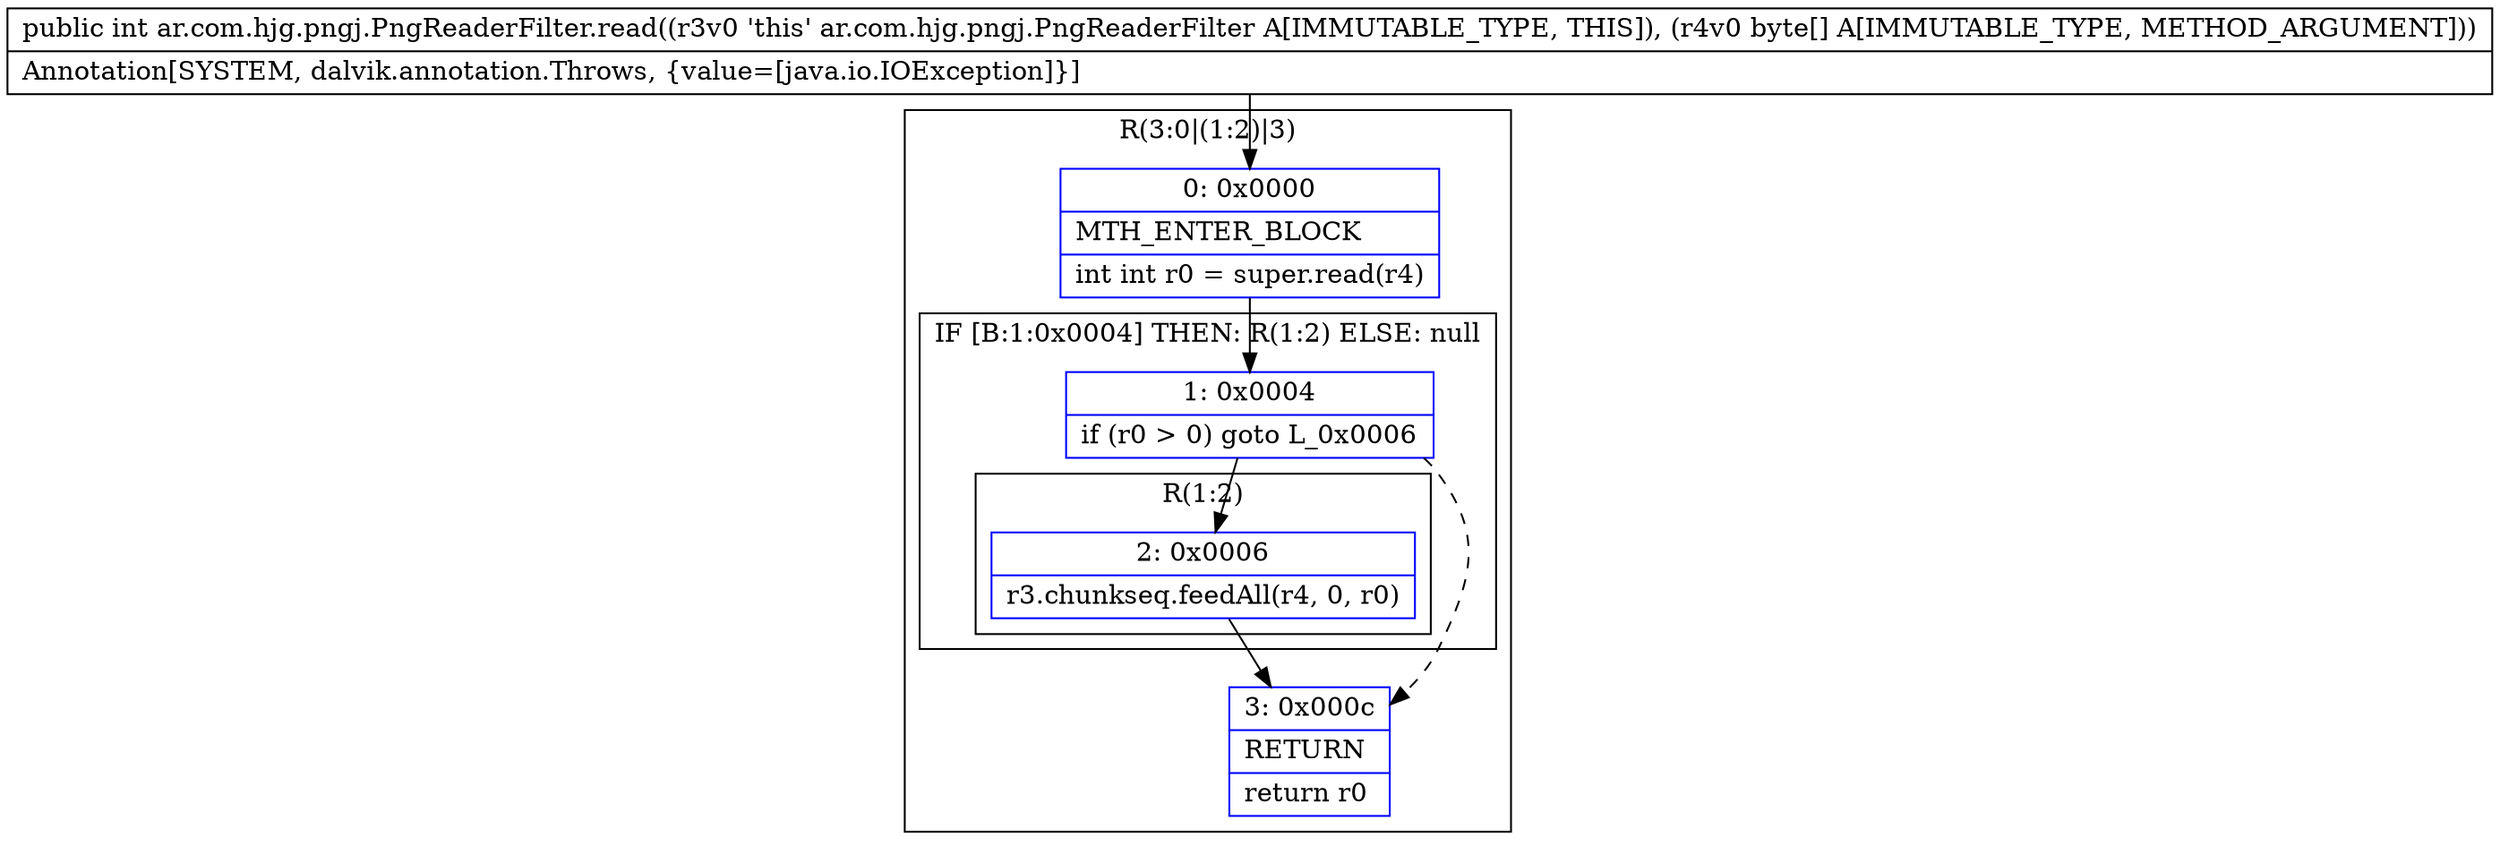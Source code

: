 digraph "CFG forar.com.hjg.pngj.PngReaderFilter.read([B)I" {
subgraph cluster_Region_1375694254 {
label = "R(3:0|(1:2)|3)";
node [shape=record,color=blue];
Node_0 [shape=record,label="{0\:\ 0x0000|MTH_ENTER_BLOCK\l|int int r0 = super.read(r4)\l}"];
subgraph cluster_IfRegion_1791260476 {
label = "IF [B:1:0x0004] THEN: R(1:2) ELSE: null";
node [shape=record,color=blue];
Node_1 [shape=record,label="{1\:\ 0x0004|if (r0 \> 0) goto L_0x0006\l}"];
subgraph cluster_Region_1175754572 {
label = "R(1:2)";
node [shape=record,color=blue];
Node_2 [shape=record,label="{2\:\ 0x0006|r3.chunkseq.feedAll(r4, 0, r0)\l}"];
}
}
Node_3 [shape=record,label="{3\:\ 0x000c|RETURN\l|return r0\l}"];
}
MethodNode[shape=record,label="{public int ar.com.hjg.pngj.PngReaderFilter.read((r3v0 'this' ar.com.hjg.pngj.PngReaderFilter A[IMMUTABLE_TYPE, THIS]), (r4v0 byte[] A[IMMUTABLE_TYPE, METHOD_ARGUMENT]))  | Annotation[SYSTEM, dalvik.annotation.Throws, \{value=[java.io.IOException]\}]\l}"];
MethodNode -> Node_0;
Node_0 -> Node_1;
Node_1 -> Node_2;
Node_1 -> Node_3[style=dashed];
Node_2 -> Node_3;
}

